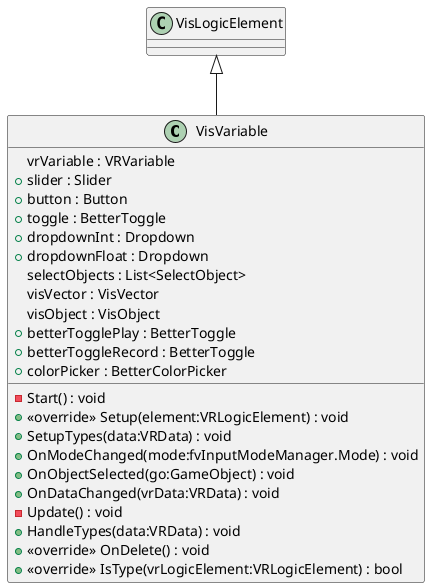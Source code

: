 @startuml
class VisVariable {
    vrVariable : VRVariable
    + slider : Slider
    + button : Button
    + toggle : BetterToggle
    + dropdownInt : Dropdown
    + dropdownFloat : Dropdown
    selectObjects : List<SelectObject>
    visVector : VisVector
    visObject : VisObject
    + betterTogglePlay : BetterToggle
    + betterToggleRecord : BetterToggle
    + colorPicker : BetterColorPicker
    - Start() : void
    + <<override>> Setup(element:VRLogicElement) : void
    + SetupTypes(data:VRData) : void
    + OnModeChanged(mode:fvInputModeManager.Mode) : void
    + OnObjectSelected(go:GameObject) : void
    + OnDataChanged(vrData:VRData) : void
    - Update() : void
    + HandleTypes(data:VRData) : void
    + <<override>> OnDelete() : void
    + <<override>> IsType(vrLogicElement:VRLogicElement) : bool
}
VisLogicElement <|-- VisVariable
@enduml
